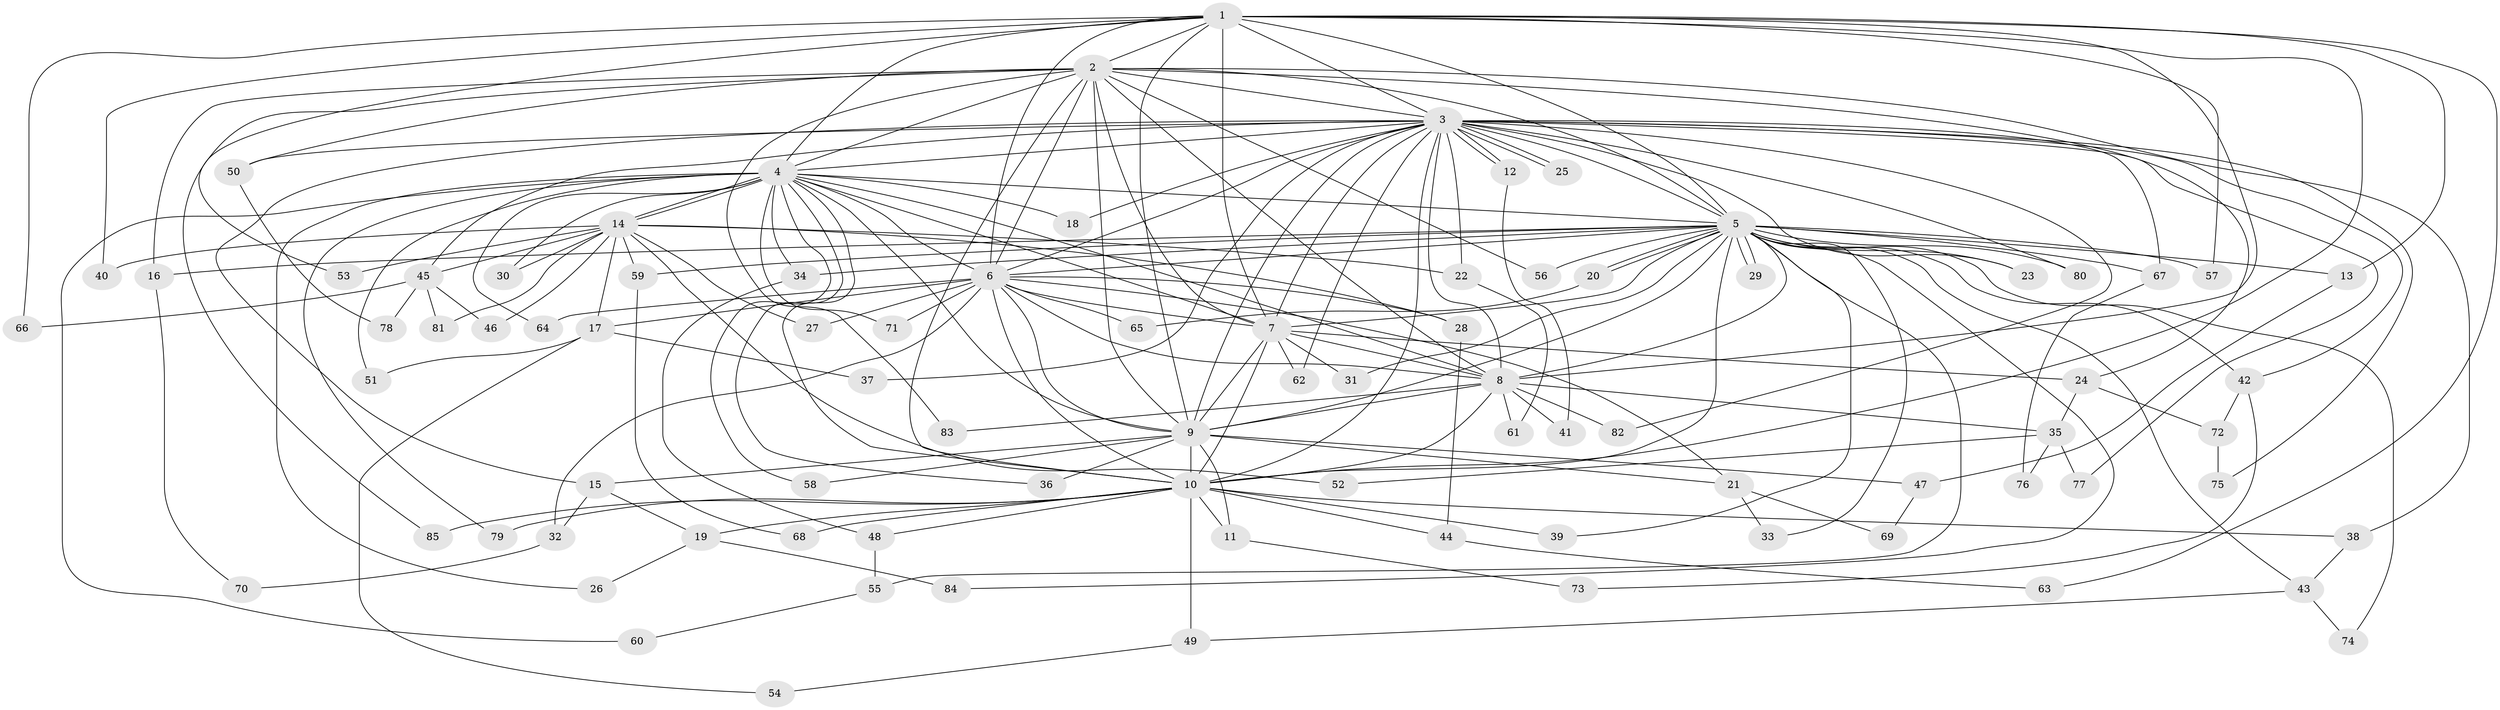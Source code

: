 // coarse degree distribution, {22: 0.015873015873015872, 13: 0.015873015873015872, 23: 0.015873015873015872, 21: 0.015873015873015872, 27: 0.015873015873015872, 14: 0.031746031746031744, 11: 0.015873015873015872, 12: 0.015873015873015872, 3: 0.19047619047619047, 4: 0.06349206349206349, 6: 0.015873015873015872, 5: 0.06349206349206349, 2: 0.5079365079365079, 1: 0.015873015873015872}
// Generated by graph-tools (version 1.1) at 2025/23/03/03/25 07:23:42]
// undirected, 85 vertices, 195 edges
graph export_dot {
graph [start="1"]
  node [color=gray90,style=filled];
  1;
  2;
  3;
  4;
  5;
  6;
  7;
  8;
  9;
  10;
  11;
  12;
  13;
  14;
  15;
  16;
  17;
  18;
  19;
  20;
  21;
  22;
  23;
  24;
  25;
  26;
  27;
  28;
  29;
  30;
  31;
  32;
  33;
  34;
  35;
  36;
  37;
  38;
  39;
  40;
  41;
  42;
  43;
  44;
  45;
  46;
  47;
  48;
  49;
  50;
  51;
  52;
  53;
  54;
  55;
  56;
  57;
  58;
  59;
  60;
  61;
  62;
  63;
  64;
  65;
  66;
  67;
  68;
  69;
  70;
  71;
  72;
  73;
  74;
  75;
  76;
  77;
  78;
  79;
  80;
  81;
  82;
  83;
  84;
  85;
  1 -- 2;
  1 -- 3;
  1 -- 4;
  1 -- 5;
  1 -- 6;
  1 -- 7;
  1 -- 8;
  1 -- 9;
  1 -- 10;
  1 -- 13;
  1 -- 40;
  1 -- 53;
  1 -- 57;
  1 -- 63;
  1 -- 66;
  2 -- 3;
  2 -- 4;
  2 -- 5;
  2 -- 6;
  2 -- 7;
  2 -- 8;
  2 -- 9;
  2 -- 10;
  2 -- 16;
  2 -- 24;
  2 -- 38;
  2 -- 50;
  2 -- 56;
  2 -- 83;
  2 -- 85;
  3 -- 4;
  3 -- 5;
  3 -- 6;
  3 -- 7;
  3 -- 8;
  3 -- 9;
  3 -- 10;
  3 -- 12;
  3 -- 12;
  3 -- 15;
  3 -- 18;
  3 -- 22;
  3 -- 23;
  3 -- 25;
  3 -- 25;
  3 -- 37;
  3 -- 42;
  3 -- 45;
  3 -- 50;
  3 -- 62;
  3 -- 67;
  3 -- 75;
  3 -- 77;
  3 -- 80;
  3 -- 82;
  4 -- 5;
  4 -- 6;
  4 -- 7;
  4 -- 8;
  4 -- 9;
  4 -- 10;
  4 -- 14;
  4 -- 14;
  4 -- 18;
  4 -- 26;
  4 -- 30;
  4 -- 34;
  4 -- 36;
  4 -- 51;
  4 -- 58;
  4 -- 60;
  4 -- 64;
  4 -- 71;
  4 -- 79;
  5 -- 6;
  5 -- 7;
  5 -- 8;
  5 -- 9;
  5 -- 10;
  5 -- 13;
  5 -- 16;
  5 -- 20;
  5 -- 20;
  5 -- 23;
  5 -- 29;
  5 -- 29;
  5 -- 31;
  5 -- 33;
  5 -- 34;
  5 -- 39;
  5 -- 42;
  5 -- 43;
  5 -- 55;
  5 -- 56;
  5 -- 57;
  5 -- 59;
  5 -- 67;
  5 -- 74;
  5 -- 80;
  5 -- 84;
  6 -- 7;
  6 -- 8;
  6 -- 9;
  6 -- 10;
  6 -- 17;
  6 -- 21;
  6 -- 27;
  6 -- 28;
  6 -- 32;
  6 -- 64;
  6 -- 65;
  6 -- 71;
  7 -- 8;
  7 -- 9;
  7 -- 10;
  7 -- 24;
  7 -- 31;
  7 -- 62;
  8 -- 9;
  8 -- 10;
  8 -- 35;
  8 -- 41;
  8 -- 61;
  8 -- 82;
  8 -- 83;
  9 -- 10;
  9 -- 11;
  9 -- 15;
  9 -- 21;
  9 -- 36;
  9 -- 47;
  9 -- 58;
  10 -- 11;
  10 -- 19;
  10 -- 38;
  10 -- 39;
  10 -- 44;
  10 -- 48;
  10 -- 49;
  10 -- 68;
  10 -- 79;
  10 -- 85;
  11 -- 73;
  12 -- 41;
  13 -- 47;
  14 -- 17;
  14 -- 22;
  14 -- 27;
  14 -- 28;
  14 -- 30;
  14 -- 40;
  14 -- 45;
  14 -- 46;
  14 -- 52;
  14 -- 53;
  14 -- 59;
  14 -- 81;
  15 -- 19;
  15 -- 32;
  16 -- 70;
  17 -- 37;
  17 -- 51;
  17 -- 54;
  19 -- 26;
  19 -- 84;
  20 -- 65;
  21 -- 33;
  21 -- 69;
  22 -- 61;
  24 -- 35;
  24 -- 72;
  28 -- 44;
  32 -- 70;
  34 -- 48;
  35 -- 52;
  35 -- 76;
  35 -- 77;
  38 -- 43;
  42 -- 72;
  42 -- 73;
  43 -- 49;
  43 -- 74;
  44 -- 63;
  45 -- 46;
  45 -- 66;
  45 -- 78;
  45 -- 81;
  47 -- 69;
  48 -- 55;
  49 -- 54;
  50 -- 78;
  55 -- 60;
  59 -- 68;
  67 -- 76;
  72 -- 75;
}
